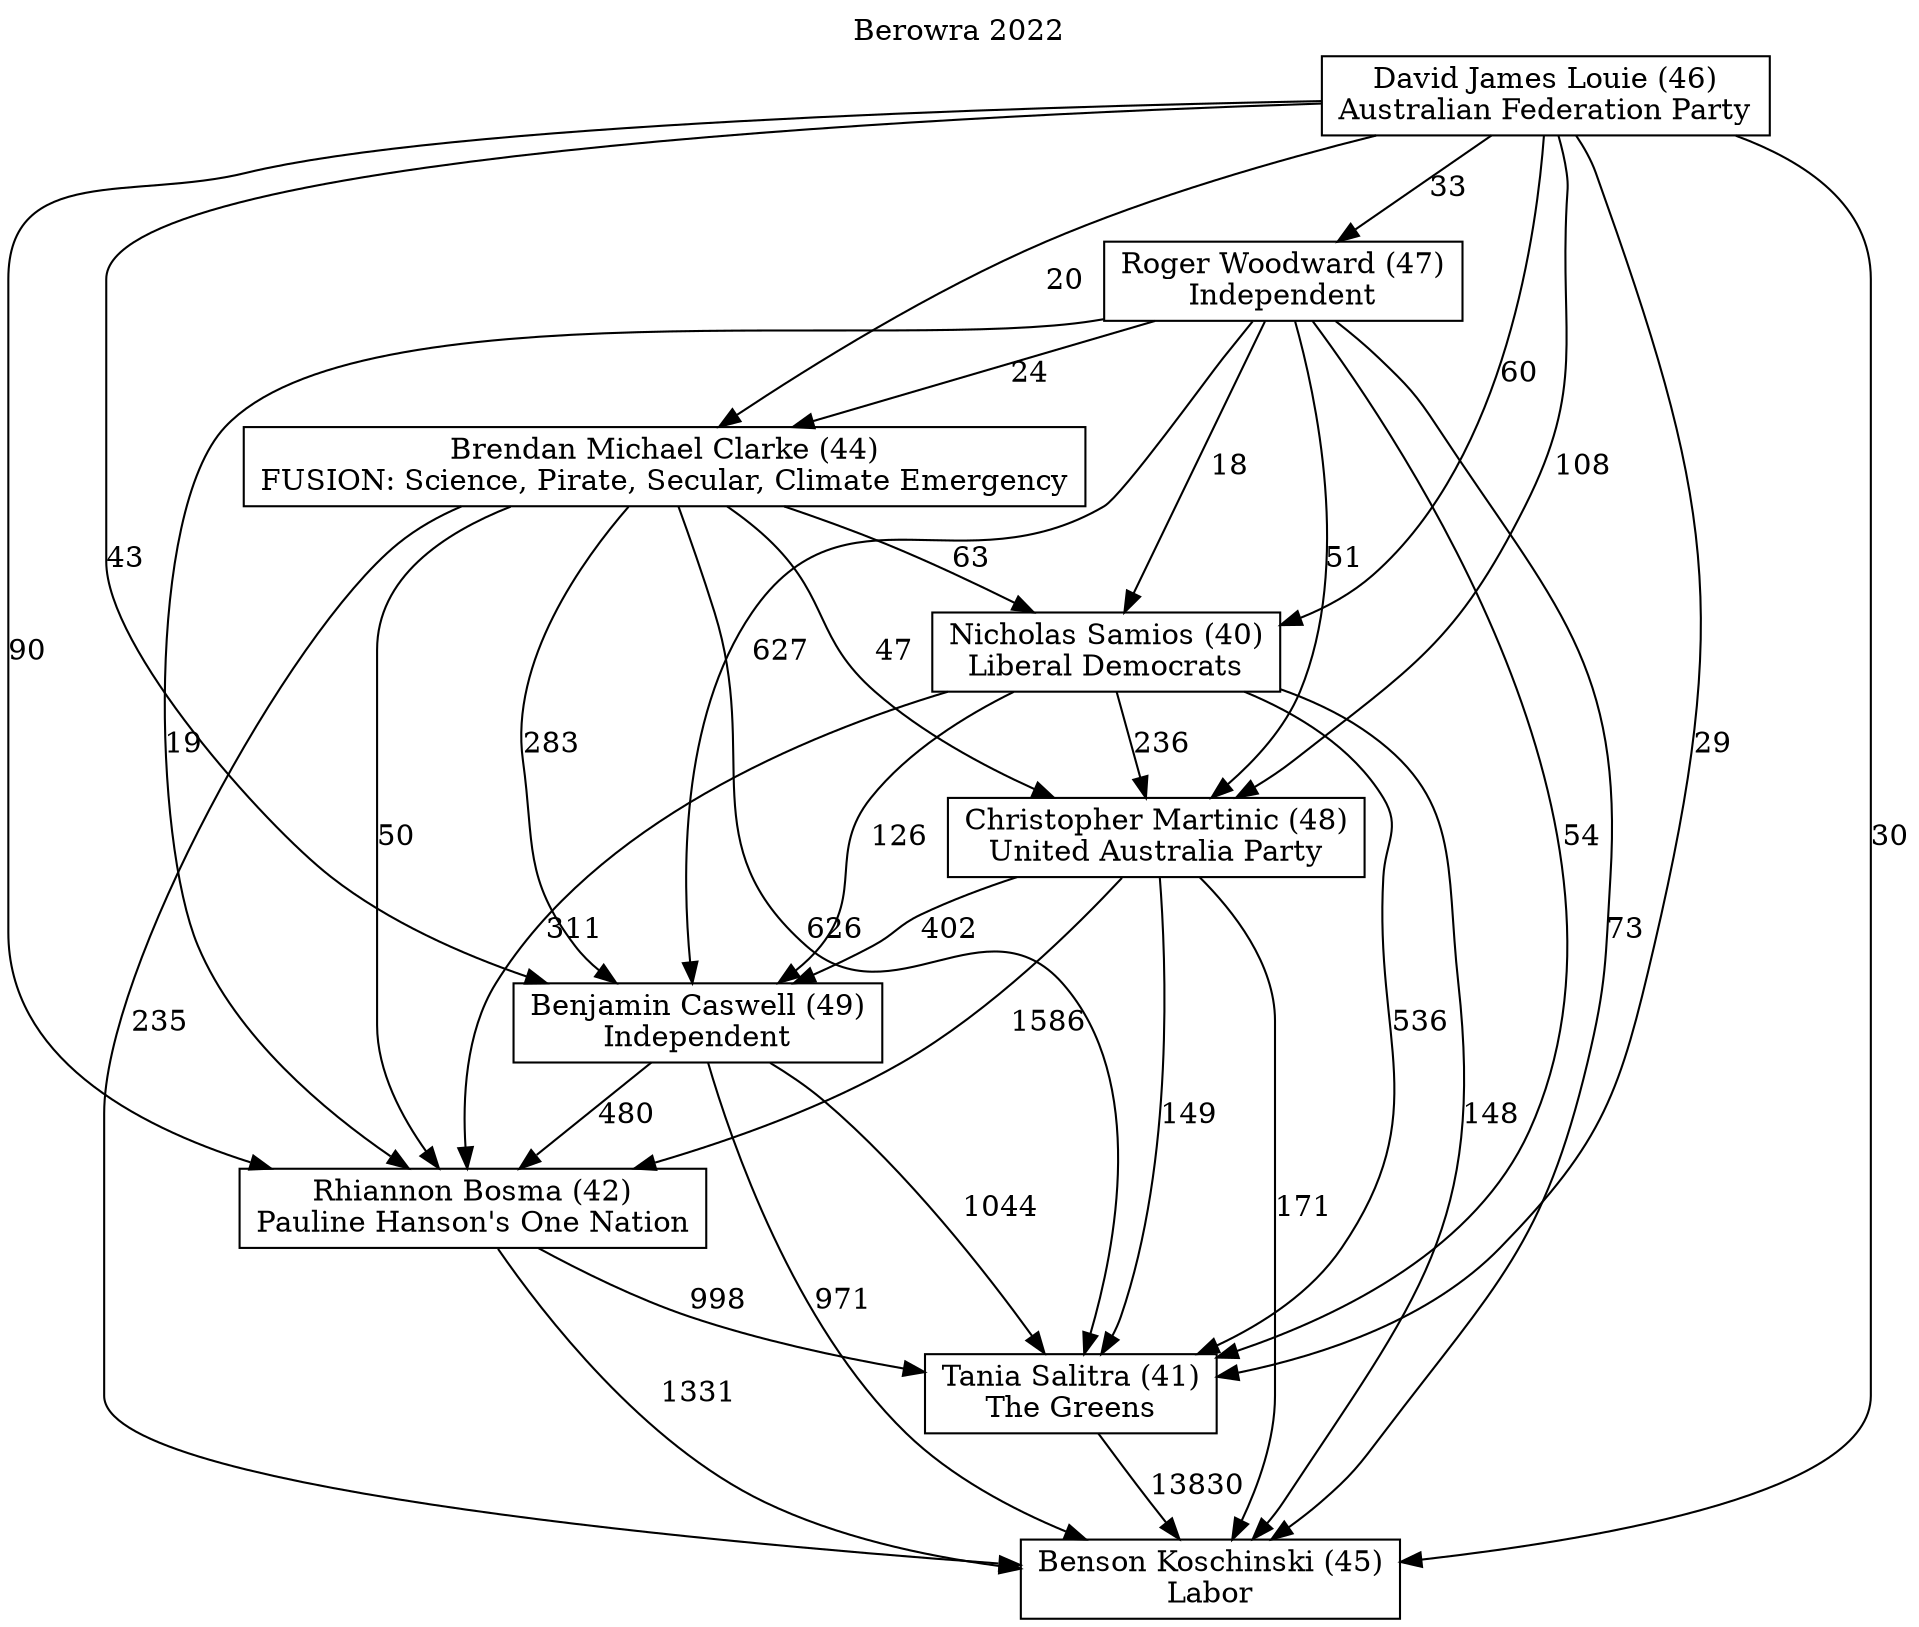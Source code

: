 // House preference flow
digraph "Benson Koschinski (45)_Berowra_2022" {
	graph [label="Berowra 2022" labelloc=t mclimit=10]
	node [shape=box]
	"Benjamin Caswell (49)" [label="Benjamin Caswell (49)
Independent"]
	"Benson Koschinski (45)" [label="Benson Koschinski (45)
Labor"]
	"Brendan Michael Clarke (44)" [label="Brendan Michael Clarke (44)
FUSION: Science, Pirate, Secular, Climate Emergency"]
	"Christopher Martinic (48)" [label="Christopher Martinic (48)
United Australia Party"]
	"David James Louie (46)" [label="David James Louie (46)
Australian Federation Party"]
	"Nicholas Samios (40)" [label="Nicholas Samios (40)
Liberal Democrats"]
	"Rhiannon Bosma (42)" [label="Rhiannon Bosma (42)
Pauline Hanson's One Nation"]
	"Roger Woodward (47)" [label="Roger Woodward (47)
Independent"]
	"Tania Salitra (41)" [label="Tania Salitra (41)
The Greens"]
	"Benjamin Caswell (49)" -> "Benson Koschinski (45)" [label=971]
	"Benjamin Caswell (49)" -> "Rhiannon Bosma (42)" [label=480]
	"Benjamin Caswell (49)" -> "Tania Salitra (41)" [label=1044]
	"Brendan Michael Clarke (44)" -> "Benjamin Caswell (49)" [label=283]
	"Brendan Michael Clarke (44)" -> "Benson Koschinski (45)" [label=235]
	"Brendan Michael Clarke (44)" -> "Christopher Martinic (48)" [label=47]
	"Brendan Michael Clarke (44)" -> "Nicholas Samios (40)" [label=63]
	"Brendan Michael Clarke (44)" -> "Rhiannon Bosma (42)" [label=50]
	"Brendan Michael Clarke (44)" -> "Tania Salitra (41)" [label=626]
	"Christopher Martinic (48)" -> "Benjamin Caswell (49)" [label=402]
	"Christopher Martinic (48)" -> "Benson Koschinski (45)" [label=171]
	"Christopher Martinic (48)" -> "Rhiannon Bosma (42)" [label=1586]
	"Christopher Martinic (48)" -> "Tania Salitra (41)" [label=149]
	"David James Louie (46)" -> "Benjamin Caswell (49)" [label=43]
	"David James Louie (46)" -> "Benson Koschinski (45)" [label=30]
	"David James Louie (46)" -> "Brendan Michael Clarke (44)" [label=20]
	"David James Louie (46)" -> "Christopher Martinic (48)" [label=108]
	"David James Louie (46)" -> "Nicholas Samios (40)" [label=60]
	"David James Louie (46)" -> "Rhiannon Bosma (42)" [label=90]
	"David James Louie (46)" -> "Roger Woodward (47)" [label=33]
	"David James Louie (46)" -> "Tania Salitra (41)" [label=29]
	"Nicholas Samios (40)" -> "Benjamin Caswell (49)" [label=126]
	"Nicholas Samios (40)" -> "Benson Koschinski (45)" [label=148]
	"Nicholas Samios (40)" -> "Christopher Martinic (48)" [label=236]
	"Nicholas Samios (40)" -> "Rhiannon Bosma (42)" [label=311]
	"Nicholas Samios (40)" -> "Tania Salitra (41)" [label=536]
	"Rhiannon Bosma (42)" -> "Benson Koschinski (45)" [label=1331]
	"Rhiannon Bosma (42)" -> "Tania Salitra (41)" [label=998]
	"Roger Woodward (47)" -> "Benjamin Caswell (49)" [label=627]
	"Roger Woodward (47)" -> "Benson Koschinski (45)" [label=73]
	"Roger Woodward (47)" -> "Brendan Michael Clarke (44)" [label=24]
	"Roger Woodward (47)" -> "Christopher Martinic (48)" [label=51]
	"Roger Woodward (47)" -> "Nicholas Samios (40)" [label=18]
	"Roger Woodward (47)" -> "Rhiannon Bosma (42)" [label=19]
	"Roger Woodward (47)" -> "Tania Salitra (41)" [label=54]
	"Tania Salitra (41)" -> "Benson Koschinski (45)" [label=13830]
}
